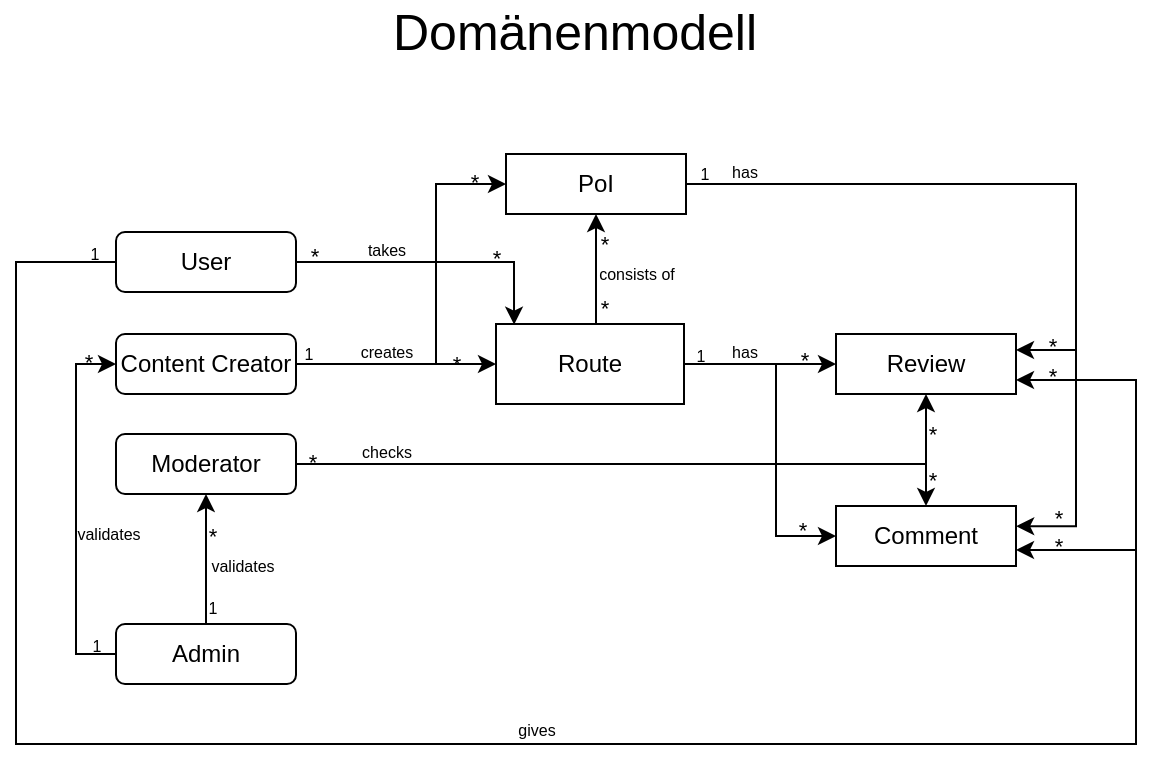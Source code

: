 <mxfile compressed="false" version="13.5.1" type="device">
  <diagram id="8PKrozTFssNcd3opiXnr" name="Page-1">
    <mxGraphModel dx="1810" dy="1610" grid="1" gridSize="1" guides="1" tooltips="1" connect="1" arrows="1" fold="1" page="1" pageScale="1" pageWidth="827" pageHeight="583" math="0" shadow="0">
      <root>
        <mxCell id="0" />
        <mxCell id="1" parent="0" />
        <mxCell id="nyZNl3e4NDNGHWrxgbAV-1" style="edgeStyle=orthogonalEdgeStyle;rounded=0;orthogonalLoop=1;jettySize=auto;html=1;exitX=1;exitY=0.5;exitDx=0;exitDy=0;entryX=0.096;entryY=0.008;entryDx=0;entryDy=0;endArrow=classic;endFill=1;targetPerimeterSpacing=0;entryPerimeter=0;" edge="1" parent="1" source="nyZNl3e4NDNGHWrxgbAV-9" target="nyZNl3e4NDNGHWrxgbAV-32">
          <mxGeometry relative="1" as="geometry">
            <Array as="points">
              <mxPoint x="372" y="186" />
            </Array>
          </mxGeometry>
        </mxCell>
        <mxCell id="nyZNl3e4NDNGHWrxgbAV-2" value="*" style="edgeLabel;html=1;align=center;verticalAlign=middle;resizable=0;points=[];labelBackgroundColor=none;" vertex="1" connectable="0" parent="nyZNl3e4NDNGHWrxgbAV-1">
          <mxGeometry x="-0.304" y="-1" relative="1" as="geometry">
            <mxPoint x="-40" y="-4" as="offset" />
          </mxGeometry>
        </mxCell>
        <mxCell id="nyZNl3e4NDNGHWrxgbAV-3" value="*" style="edgeLabel;html=1;align=center;verticalAlign=middle;resizable=0;points=[];labelBackgroundColor=none;" vertex="1" connectable="0" parent="nyZNl3e4NDNGHWrxgbAV-1">
          <mxGeometry x="0.635" y="1" relative="1" as="geometry">
            <mxPoint x="-10" y="-8" as="offset" />
          </mxGeometry>
        </mxCell>
        <mxCell id="nyZNl3e4NDNGHWrxgbAV-4" style="edgeStyle=orthogonalEdgeStyle;rounded=0;orthogonalLoop=1;jettySize=auto;html=1;exitX=0;exitY=0.5;exitDx=0;exitDy=0;entryX=1;entryY=0.75;entryDx=0;entryDy=0;endArrow=classic;endFill=1;" edge="1" parent="1" source="nyZNl3e4NDNGHWrxgbAV-9" target="nyZNl3e4NDNGHWrxgbAV-49">
          <mxGeometry relative="1" as="geometry">
            <Array as="points">
              <mxPoint x="123" y="186" />
              <mxPoint x="123" y="427" />
              <mxPoint x="683" y="427" />
              <mxPoint x="683" y="330" />
              <mxPoint x="623" y="330" />
            </Array>
          </mxGeometry>
        </mxCell>
        <mxCell id="nyZNl3e4NDNGHWrxgbAV-5" value="*" style="edgeLabel;html=1;align=center;verticalAlign=middle;resizable=0;points=[];labelBackgroundColor=none;" vertex="1" connectable="0" parent="nyZNl3e4NDNGHWrxgbAV-4">
          <mxGeometry x="0.948" y="-1" relative="1" as="geometry">
            <mxPoint x="-5" y="-1" as="offset" />
          </mxGeometry>
        </mxCell>
        <mxCell id="nyZNl3e4NDNGHWrxgbAV-6" style="edgeStyle=orthogonalEdgeStyle;rounded=0;orthogonalLoop=1;jettySize=auto;html=1;exitX=0;exitY=0.25;exitDx=0;exitDy=0;entryX=1;entryY=0.75;entryDx=0;entryDy=0;endArrow=classic;endFill=1;" edge="1" parent="1" source="nyZNl3e4NDNGHWrxgbAV-9" target="nyZNl3e4NDNGHWrxgbAV-48">
          <mxGeometry relative="1" as="geometry">
            <Array as="points">
              <mxPoint x="173" y="186" />
              <mxPoint x="123" y="186" />
              <mxPoint x="123" y="427" />
              <mxPoint x="683" y="427" />
              <mxPoint x="683" y="245" />
              <mxPoint x="623" y="245" />
            </Array>
          </mxGeometry>
        </mxCell>
        <mxCell id="nyZNl3e4NDNGHWrxgbAV-7" value="1" style="edgeLabel;html=1;align=center;verticalAlign=middle;resizable=0;points=[];labelBackgroundColor=none;fontSize=8;" vertex="1" connectable="0" parent="nyZNl3e4NDNGHWrxgbAV-6">
          <mxGeometry x="-0.974" y="-1" relative="1" as="geometry">
            <mxPoint x="-4" y="-3" as="offset" />
          </mxGeometry>
        </mxCell>
        <mxCell id="nyZNl3e4NDNGHWrxgbAV-8" value="*" style="edgeLabel;html=1;align=center;verticalAlign=middle;resizable=0;points=[];labelBackgroundColor=none;" vertex="1" connectable="0" parent="nyZNl3e4NDNGHWrxgbAV-6">
          <mxGeometry x="0.808" relative="1" as="geometry">
            <mxPoint x="-42" y="-47" as="offset" />
          </mxGeometry>
        </mxCell>
        <mxCell id="nyZNl3e4NDNGHWrxgbAV-9" value="User" style="rounded=1;whiteSpace=wrap;html=1;" vertex="1" parent="1">
          <mxGeometry x="173" y="171" width="90" height="30" as="geometry" />
        </mxCell>
        <mxCell id="nyZNl3e4NDNGHWrxgbAV-10" style="edgeStyle=orthogonalEdgeStyle;rounded=0;orthogonalLoop=1;jettySize=auto;html=1;exitX=1;exitY=0.5;exitDx=0;exitDy=0;entryX=0.5;entryY=1;entryDx=0;entryDy=0;endArrow=classic;endFill=1;targetPerimeterSpacing=0;" edge="1" parent="1" target="nyZNl3e4NDNGHWrxgbAV-48">
          <mxGeometry relative="1" as="geometry">
            <Array as="points">
              <mxPoint x="578" y="287" />
            </Array>
            <mxPoint x="263" y="287" as="sourcePoint" />
            <mxPoint x="572.78" y="253.2" as="targetPoint" />
          </mxGeometry>
        </mxCell>
        <mxCell id="nyZNl3e4NDNGHWrxgbAV-11" value="*" style="edgeLabel;html=1;align=center;verticalAlign=middle;resizable=0;points=[];" vertex="1" connectable="0" parent="nyZNl3e4NDNGHWrxgbAV-10">
          <mxGeometry x="0.409" y="1" relative="1" as="geometry">
            <mxPoint x="71" y="-14" as="offset" />
          </mxGeometry>
        </mxCell>
        <mxCell id="nyZNl3e4NDNGHWrxgbAV-12" style="edgeStyle=orthogonalEdgeStyle;rounded=0;orthogonalLoop=1;jettySize=auto;html=1;exitX=1;exitY=0.75;exitDx=0;exitDy=0;endArrow=classic;endFill=1;entryX=0.5;entryY=0;entryDx=0;entryDy=0;" edge="1" parent="1" target="nyZNl3e4NDNGHWrxgbAV-49">
          <mxGeometry relative="1" as="geometry">
            <mxPoint x="263" y="294.5" as="sourcePoint" />
            <mxPoint x="573.23" y="310.19" as="targetPoint" />
            <Array as="points">
              <mxPoint x="263" y="287" />
              <mxPoint x="578" y="287" />
            </Array>
          </mxGeometry>
        </mxCell>
        <mxCell id="nyZNl3e4NDNGHWrxgbAV-13" value="*" style="edgeLabel;html=1;align=center;verticalAlign=middle;resizable=0;points=[];labelBackgroundColor=none;" vertex="1" connectable="0" parent="nyZNl3e4NDNGHWrxgbAV-12">
          <mxGeometry x="-0.91" y="1" relative="1" as="geometry">
            <mxPoint as="offset" />
          </mxGeometry>
        </mxCell>
        <mxCell id="nyZNl3e4NDNGHWrxgbAV-14" value="*" style="edgeLabel;html=1;align=center;verticalAlign=middle;resizable=0;points=[];labelBackgroundColor=none;" vertex="1" connectable="0" parent="nyZNl3e4NDNGHWrxgbAV-12">
          <mxGeometry x="0.911" relative="1" as="geometry">
            <mxPoint x="3" y="2" as="offset" />
          </mxGeometry>
        </mxCell>
        <mxCell id="nyZNl3e4NDNGHWrxgbAV-15" value="Moderator" style="rounded=1;whiteSpace=wrap;html=1;" vertex="1" parent="1">
          <mxGeometry x="173" y="272" width="90" height="30" as="geometry" />
        </mxCell>
        <mxCell id="nyZNl3e4NDNGHWrxgbAV-16" style="edgeStyle=orthogonalEdgeStyle;rounded=0;orthogonalLoop=1;jettySize=auto;html=1;exitX=0.5;exitY=0;exitDx=0;exitDy=0;entryX=0.5;entryY=1;entryDx=0;entryDy=0;endArrow=classic;endFill=1;" edge="1" parent="1" source="nyZNl3e4NDNGHWrxgbAV-22" target="nyZNl3e4NDNGHWrxgbAV-15">
          <mxGeometry relative="1" as="geometry" />
        </mxCell>
        <mxCell id="nyZNl3e4NDNGHWrxgbAV-17" value="1" style="edgeLabel;html=1;align=center;verticalAlign=middle;resizable=0;points=[];fontSize=8;labelBackgroundColor=none;" vertex="1" connectable="0" parent="nyZNl3e4NDNGHWrxgbAV-16">
          <mxGeometry x="-0.744" y="-1" relative="1" as="geometry">
            <mxPoint x="2" as="offset" />
          </mxGeometry>
        </mxCell>
        <mxCell id="nyZNl3e4NDNGHWrxgbAV-18" value="*" style="edgeLabel;html=1;align=center;verticalAlign=middle;resizable=0;points=[];labelBackgroundColor=none;" vertex="1" connectable="0" parent="nyZNl3e4NDNGHWrxgbAV-16">
          <mxGeometry x="0.678" y="-1" relative="1" as="geometry">
            <mxPoint x="2" y="10" as="offset" />
          </mxGeometry>
        </mxCell>
        <mxCell id="nyZNl3e4NDNGHWrxgbAV-19" style="edgeStyle=orthogonalEdgeStyle;rounded=0;orthogonalLoop=1;jettySize=auto;html=1;exitX=0;exitY=0.5;exitDx=0;exitDy=0;entryX=0;entryY=0.5;entryDx=0;entryDy=0;endArrow=classic;endFill=1;" edge="1" parent="1" source="nyZNl3e4NDNGHWrxgbAV-22" target="nyZNl3e4NDNGHWrxgbAV-38">
          <mxGeometry relative="1" as="geometry" />
        </mxCell>
        <mxCell id="nyZNl3e4NDNGHWrxgbAV-20" value="1" style="edgeLabel;html=1;align=center;verticalAlign=middle;resizable=0;points=[];fontSize=8;labelBackgroundColor=none;" vertex="1" connectable="0" parent="nyZNl3e4NDNGHWrxgbAV-19">
          <mxGeometry x="-0.908" relative="1" as="geometry">
            <mxPoint x="-2" y="-4" as="offset" />
          </mxGeometry>
        </mxCell>
        <mxCell id="nyZNl3e4NDNGHWrxgbAV-21" value="*" style="edgeLabel;html=1;align=center;verticalAlign=middle;resizable=0;points=[];labelBackgroundColor=none;" vertex="1" connectable="0" parent="nyZNl3e4NDNGHWrxgbAV-19">
          <mxGeometry x="0.842" y="1" relative="1" as="geometry">
            <mxPoint as="offset" />
          </mxGeometry>
        </mxCell>
        <mxCell id="nyZNl3e4NDNGHWrxgbAV-22" value="Admin" style="rounded=1;whiteSpace=wrap;html=1;" vertex="1" parent="1">
          <mxGeometry x="173" y="367" width="90" height="30" as="geometry" />
        </mxCell>
        <mxCell id="nyZNl3e4NDNGHWrxgbAV-23" style="edgeStyle=orthogonalEdgeStyle;rounded=0;orthogonalLoop=1;jettySize=auto;html=1;exitX=0.547;exitY=0.007;exitDx=0;exitDy=0;endArrow=classic;endFill=1;targetPerimeterSpacing=0;exitPerimeter=0;entryX=0.5;entryY=1;entryDx=0;entryDy=0;" edge="1" parent="1" source="nyZNl3e4NDNGHWrxgbAV-32" target="nyZNl3e4NDNGHWrxgbAV-47">
          <mxGeometry relative="1" as="geometry">
            <mxPoint x="413" y="187" as="targetPoint" />
            <Array as="points">
              <mxPoint x="413" y="217" />
            </Array>
          </mxGeometry>
        </mxCell>
        <mxCell id="nyZNl3e4NDNGHWrxgbAV-24" value="*" style="edgeLabel;html=1;align=center;verticalAlign=middle;resizable=0;points=[];labelBackgroundColor=none;" vertex="1" connectable="0" parent="nyZNl3e4NDNGHWrxgbAV-23">
          <mxGeometry x="0.854" y="1" relative="1" as="geometry">
            <mxPoint x="5" y="11" as="offset" />
          </mxGeometry>
        </mxCell>
        <mxCell id="nyZNl3e4NDNGHWrxgbAV-25" value="*" style="edgeLabel;html=1;align=center;verticalAlign=middle;resizable=0;points=[];" vertex="1" connectable="0" parent="nyZNl3e4NDNGHWrxgbAV-23">
          <mxGeometry x="-0.4" relative="1" as="geometry">
            <mxPoint y="30" as="offset" />
          </mxGeometry>
        </mxCell>
        <mxCell id="nyZNl3e4NDNGHWrxgbAV-26" value="*" style="edgeLabel;html=1;align=center;verticalAlign=middle;resizable=0;points=[];" vertex="1" connectable="0" parent="nyZNl3e4NDNGHWrxgbAV-23">
          <mxGeometry x="-0.67" y="-2" relative="1" as="geometry">
            <mxPoint x="2" as="offset" />
          </mxGeometry>
        </mxCell>
        <mxCell id="nyZNl3e4NDNGHWrxgbAV-27" style="edgeStyle=orthogonalEdgeStyle;rounded=0;orthogonalLoop=1;jettySize=auto;html=1;exitX=1;exitY=0.5;exitDx=0;exitDy=0;entryX=0;entryY=0.5;entryDx=0;entryDy=0;endArrow=classic;endFill=1;targetPerimeterSpacing=0;" edge="1" parent="1" source="nyZNl3e4NDNGHWrxgbAV-32" target="nyZNl3e4NDNGHWrxgbAV-48">
          <mxGeometry relative="1" as="geometry" />
        </mxCell>
        <mxCell id="nyZNl3e4NDNGHWrxgbAV-28" value="1" style="edgeLabel;html=1;align=center;verticalAlign=middle;resizable=0;points=[];labelBackgroundColor=none;fontSize=8;" vertex="1" connectable="0" parent="nyZNl3e4NDNGHWrxgbAV-27">
          <mxGeometry x="-0.825" y="-1" relative="1" as="geometry">
            <mxPoint x="1" y="-5" as="offset" />
          </mxGeometry>
        </mxCell>
        <mxCell id="nyZNl3e4NDNGHWrxgbAV-29" value="*" style="edgeLabel;html=1;align=center;verticalAlign=middle;resizable=0;points=[];labelBackgroundColor=none;" vertex="1" connectable="0" parent="nyZNl3e4NDNGHWrxgbAV-27">
          <mxGeometry x="0.816" y="1" relative="1" as="geometry">
            <mxPoint x="-9" y="-1" as="offset" />
          </mxGeometry>
        </mxCell>
        <mxCell id="nyZNl3e4NDNGHWrxgbAV-30" style="edgeStyle=orthogonalEdgeStyle;rounded=0;orthogonalLoop=1;jettySize=auto;html=1;entryX=0;entryY=0.5;entryDx=0;entryDy=0;endArrow=classic;endFill=1;targetPerimeterSpacing=0;" edge="1" parent="1" target="nyZNl3e4NDNGHWrxgbAV-49">
          <mxGeometry relative="1" as="geometry">
            <mxPoint x="463" y="237" as="sourcePoint" />
            <Array as="points">
              <mxPoint x="503" y="237" />
              <mxPoint x="503" y="323" />
            </Array>
          </mxGeometry>
        </mxCell>
        <mxCell id="nyZNl3e4NDNGHWrxgbAV-31" value="*" style="edgeLabel;html=1;align=center;verticalAlign=middle;resizable=0;points=[];labelBackgroundColor=none;" vertex="1" connectable="0" parent="nyZNl3e4NDNGHWrxgbAV-30">
          <mxGeometry x="0.911" relative="1" as="geometry">
            <mxPoint x="-10" y="-3" as="offset" />
          </mxGeometry>
        </mxCell>
        <mxCell id="nyZNl3e4NDNGHWrxgbAV-32" value="Route" style="whiteSpace=wrap;html=1;" vertex="1" parent="1">
          <mxGeometry x="363" y="217" width="94" height="40" as="geometry" />
        </mxCell>
        <mxCell id="nyZNl3e4NDNGHWrxgbAV-33" style="edgeStyle=orthogonalEdgeStyle;rounded=0;orthogonalLoop=1;jettySize=auto;html=1;exitX=1;exitY=0.5;exitDx=0;exitDy=0;endArrow=classic;endFill=1;" edge="1" parent="1" source="nyZNl3e4NDNGHWrxgbAV-38">
          <mxGeometry relative="1" as="geometry">
            <Array as="points">
              <mxPoint x="363" y="237" />
            </Array>
            <mxPoint x="363" y="237" as="targetPoint" />
          </mxGeometry>
        </mxCell>
        <mxCell id="nyZNl3e4NDNGHWrxgbAV-34" value="*" style="edgeLabel;html=1;align=center;verticalAlign=middle;resizable=0;points=[];labelBackgroundColor=none;" vertex="1" connectable="0" parent="nyZNl3e4NDNGHWrxgbAV-33">
          <mxGeometry x="0.778" relative="1" as="geometry">
            <mxPoint x="-9" as="offset" />
          </mxGeometry>
        </mxCell>
        <mxCell id="nyZNl3e4NDNGHWrxgbAV-35" style="edgeStyle=orthogonalEdgeStyle;rounded=0;orthogonalLoop=1;jettySize=auto;html=1;exitX=1;exitY=0.5;exitDx=0;exitDy=0;entryX=0;entryY=0.5;entryDx=0;entryDy=0;endArrow=classic;endFill=1;" edge="1" parent="1" source="nyZNl3e4NDNGHWrxgbAV-38" target="nyZNl3e4NDNGHWrxgbAV-47">
          <mxGeometry relative="1" as="geometry">
            <Array as="points">
              <mxPoint x="333" y="237" />
              <mxPoint x="333" y="147" />
            </Array>
          </mxGeometry>
        </mxCell>
        <mxCell id="nyZNl3e4NDNGHWrxgbAV-36" value="*" style="edgeLabel;html=1;align=center;verticalAlign=middle;resizable=0;points=[];labelBackgroundColor=none;" vertex="1" connectable="0" parent="nyZNl3e4NDNGHWrxgbAV-35">
          <mxGeometry x="0.879" y="1" relative="1" as="geometry">
            <mxPoint x="-4" as="offset" />
          </mxGeometry>
        </mxCell>
        <mxCell id="nyZNl3e4NDNGHWrxgbAV-37" value="1" style="edgeLabel;html=1;align=center;verticalAlign=middle;resizable=0;points=[];labelBackgroundColor=none;fontSize=8;" vertex="1" connectable="0" parent="nyZNl3e4NDNGHWrxgbAV-35">
          <mxGeometry x="-0.961" relative="1" as="geometry">
            <mxPoint x="2" y="-5" as="offset" />
          </mxGeometry>
        </mxCell>
        <mxCell id="nyZNl3e4NDNGHWrxgbAV-38" value="Content Creator" style="rounded=1;whiteSpace=wrap;html=1;" vertex="1" parent="1">
          <mxGeometry x="173" y="222" width="90" height="30" as="geometry" />
        </mxCell>
        <mxCell id="nyZNl3e4NDNGHWrxgbAV-39" value="&lt;font style=&quot;font-size: 8px&quot;&gt;takes&lt;/font&gt;" style="text;html=1;align=center;verticalAlign=middle;resizable=0;points=[];autosize=1;strokeColor=none;" vertex="1" parent="1">
          <mxGeometry x="293" y="169" width="30" height="20" as="geometry" />
        </mxCell>
        <mxCell id="nyZNl3e4NDNGHWrxgbAV-40" value="&lt;font style=&quot;font-size: 8px&quot;&gt;creates&lt;/font&gt;" style="text;html=1;align=center;verticalAlign=middle;resizable=0;points=[];autosize=1;strokeColor=none;" vertex="1" parent="1">
          <mxGeometry x="288" y="220" width="40" height="20" as="geometry" />
        </mxCell>
        <mxCell id="nyZNl3e4NDNGHWrxgbAV-41" value="&lt;font style=&quot;font-size: 8px&quot;&gt;checks&lt;/font&gt;" style="text;html=1;align=center;verticalAlign=middle;resizable=0;points=[];autosize=1;strokeColor=none;" vertex="1" parent="1">
          <mxGeometry x="288" y="270" width="40" height="20" as="geometry" />
        </mxCell>
        <mxCell id="nyZNl3e4NDNGHWrxgbAV-42" style="edgeStyle=orthogonalEdgeStyle;rounded=0;orthogonalLoop=1;jettySize=auto;html=1;exitX=1;exitY=0.75;exitDx=0;exitDy=0;entryX=1;entryY=0.25;entryDx=0;entryDy=0;endArrow=classic;endFill=1;" edge="1" parent="1" source="nyZNl3e4NDNGHWrxgbAV-47" target="nyZNl3e4NDNGHWrxgbAV-48">
          <mxGeometry relative="1" as="geometry">
            <Array as="points">
              <mxPoint x="458" y="147" />
              <mxPoint x="653" y="147" />
              <mxPoint x="653" y="230" />
              <mxPoint x="623" y="230" />
            </Array>
          </mxGeometry>
        </mxCell>
        <mxCell id="nyZNl3e4NDNGHWrxgbAV-43" value="*" style="edgeLabel;html=1;align=center;verticalAlign=middle;resizable=0;points=[];fontSize=11;labelBackgroundColor=none;" vertex="1" connectable="0" parent="nyZNl3e4NDNGHWrxgbAV-42">
          <mxGeometry x="0.707" relative="1" as="geometry">
            <mxPoint x="-12" y="14" as="offset" />
          </mxGeometry>
        </mxCell>
        <mxCell id="nyZNl3e4NDNGHWrxgbAV-44" style="edgeStyle=orthogonalEdgeStyle;rounded=0;orthogonalLoop=1;jettySize=auto;html=1;exitX=1;exitY=0.5;exitDx=0;exitDy=0;entryX=1.001;entryY=0.336;entryDx=0;entryDy=0;endArrow=classic;endFill=1;entryPerimeter=0;" edge="1" parent="1" source="nyZNl3e4NDNGHWrxgbAV-47" target="nyZNl3e4NDNGHWrxgbAV-49">
          <mxGeometry relative="1" as="geometry">
            <Array as="points">
              <mxPoint x="653" y="147" />
              <mxPoint x="653" y="318" />
            </Array>
          </mxGeometry>
        </mxCell>
        <mxCell id="nyZNl3e4NDNGHWrxgbAV-45" value="1" style="edgeLabel;html=1;align=center;verticalAlign=middle;resizable=0;points=[];labelBackgroundColor=none;fontSize=8;" vertex="1" connectable="0" parent="nyZNl3e4NDNGHWrxgbAV-44">
          <mxGeometry x="-0.833" relative="1" as="geometry">
            <mxPoint x="-24" y="-5" as="offset" />
          </mxGeometry>
        </mxCell>
        <mxCell id="nyZNl3e4NDNGHWrxgbAV-46" value="*" style="edgeLabel;html=1;align=center;verticalAlign=middle;resizable=0;points=[];labelBackgroundColor=none;" vertex="1" connectable="0" parent="nyZNl3e4NDNGHWrxgbAV-44">
          <mxGeometry x="0.833" relative="1" as="geometry">
            <mxPoint x="-9" y="-1" as="offset" />
          </mxGeometry>
        </mxCell>
        <mxCell id="nyZNl3e4NDNGHWrxgbAV-47" value="PoI" style="rounded=0;whiteSpace=wrap;html=1;" vertex="1" parent="1">
          <mxGeometry x="368" y="132" width="90" height="30" as="geometry" />
        </mxCell>
        <mxCell id="nyZNl3e4NDNGHWrxgbAV-48" value="Review" style="rounded=0;whiteSpace=wrap;html=1;" vertex="1" parent="1">
          <mxGeometry x="533" y="222" width="90" height="30" as="geometry" />
        </mxCell>
        <mxCell id="nyZNl3e4NDNGHWrxgbAV-49" value="Comment" style="rounded=0;whiteSpace=wrap;html=1;" vertex="1" parent="1">
          <mxGeometry x="533" y="308" width="90" height="30" as="geometry" />
        </mxCell>
        <mxCell id="nyZNl3e4NDNGHWrxgbAV-50" value="&lt;font style=&quot;font-size: 8px&quot;&gt;consists of&lt;/font&gt;" style="text;html=1;align=center;verticalAlign=middle;resizable=0;points=[];autosize=1;strokeColor=none;" vertex="1" parent="1">
          <mxGeometry x="408" y="181" width="50" height="20" as="geometry" />
        </mxCell>
        <mxCell id="nyZNl3e4NDNGHWrxgbAV-51" value="&lt;font style=&quot;font-size: 8px&quot;&gt;has&lt;/font&gt;" style="text;html=1;align=center;verticalAlign=middle;resizable=0;points=[];autosize=1;strokeColor=none;" vertex="1" parent="1">
          <mxGeometry x="472" y="220" width="30" height="20" as="geometry" />
        </mxCell>
        <mxCell id="nyZNl3e4NDNGHWrxgbAV-52" value="&lt;font style=&quot;font-size: 8px&quot;&gt;has&lt;/font&gt;" style="text;html=1;align=center;verticalAlign=middle;resizable=0;points=[];autosize=1;strokeColor=none;" vertex="1" parent="1">
          <mxGeometry x="472" y="130" width="30" height="20" as="geometry" />
        </mxCell>
        <mxCell id="nyZNl3e4NDNGHWrxgbAV-53" value="&lt;font style=&quot;font-size: 8px&quot;&gt;validates&lt;/font&gt;" style="text;html=1;align=center;verticalAlign=middle;resizable=0;points=[];autosize=1;strokeColor=none;" vertex="1" parent="1">
          <mxGeometry x="211" y="327" width="50" height="20" as="geometry" />
        </mxCell>
        <mxCell id="nyZNl3e4NDNGHWrxgbAV-54" value="&lt;font style=&quot;font-size: 8px&quot;&gt;gives&lt;/font&gt;" style="text;html=1;align=center;verticalAlign=middle;resizable=0;points=[];autosize=1;strokeColor=none;" vertex="1" parent="1">
          <mxGeometry x="368" y="409" width="30" height="20" as="geometry" />
        </mxCell>
        <mxCell id="nyZNl3e4NDNGHWrxgbAV-55" value="&lt;font style=&quot;font-size: 8px&quot;&gt;validates&lt;/font&gt;" style="text;html=1;align=center;verticalAlign=middle;resizable=0;points=[];autosize=1;strokeColor=none;" vertex="1" parent="1">
          <mxGeometry x="144" y="311" width="50" height="20" as="geometry" />
        </mxCell>
        <mxCell id="nyZNl3e4NDNGHWrxgbAV-56" value="&lt;font style=&quot;font-size: 25px&quot;&gt;Domänenmodell&lt;/font&gt;" style="text;html=1;align=center;verticalAlign=middle;resizable=0;points=[];autosize=1;strokeColor=none;fontSize=8;" vertex="1" parent="1">
          <mxGeometry x="302" y="60" width="200" height="20" as="geometry" />
        </mxCell>
      </root>
    </mxGraphModel>
  </diagram>
</mxfile>
